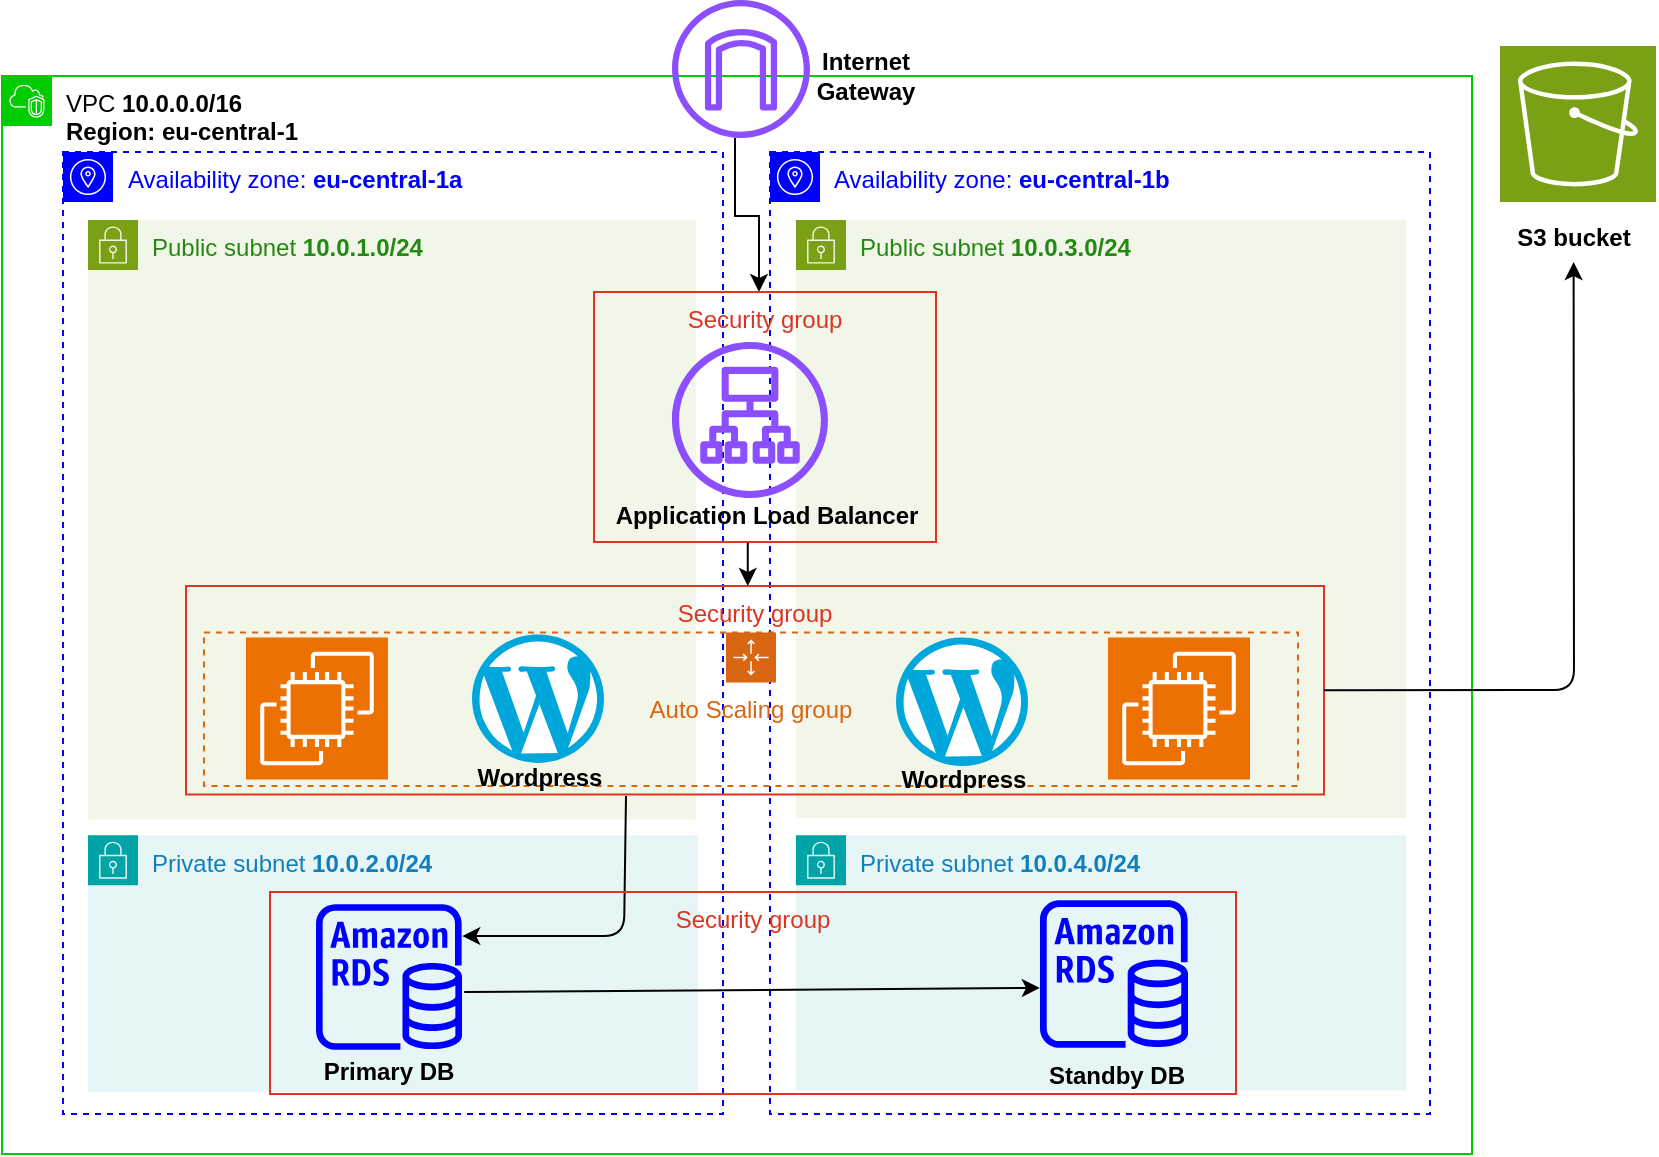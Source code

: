 <mxfile>
    <diagram name="Page-1" id="WX2ifq32txS8vgHLdGjQ">
        <mxGraphModel dx="995" dy="468" grid="0" gridSize="10" guides="1" tooltips="1" connect="1" arrows="1" fold="1" page="1" pageScale="1" pageWidth="827" pageHeight="1169" background="#FFFFFF" math="0" shadow="0">
            <root>
                <mxCell id="0"/>
                <mxCell id="1" parent="0"/>
                <mxCell id="kL6yeboQV0wcXaP94D23-19" value="Private subnet &lt;b&gt;10.0.2.0/24&lt;/b&gt;" style="points=[[0,0],[0.25,0],[0.5,0],[0.75,0],[1,0],[1,0.25],[1,0.5],[1,0.75],[1,1],[0.75,1],[0.5,1],[0.25,1],[0,1],[0,0.75],[0,0.5],[0,0.25]];outlineConnect=0;gradientColor=none;html=1;whiteSpace=wrap;fontSize=12;fontStyle=0;container=0;pointerEvents=0;collapsible=0;recursiveResize=0;shape=mxgraph.aws4.group;grIcon=mxgraph.aws4.group_security_group;grStroke=0;strokeColor=#00A4A6;fillColor=#E6F6F7;verticalAlign=top;align=left;spacingLeft=30;fontColor=#147EBA;dashed=0;movable=0;resizable=0;rotatable=0;deletable=0;editable=0;locked=1;connectable=0;" parent="1" vertex="1">
                    <mxGeometry x="83" y="420.61" width="305" height="128.39" as="geometry"/>
                </mxCell>
                <mxCell id="kL6yeboQV0wcXaP94D23-62" value="" style="edgeStyle=orthogonalEdgeStyle;rounded=0;orthogonalLoop=1;jettySize=auto;html=1;strokeColor=#000000;entryX=0.5;entryY=0;entryDx=0;entryDy=0;" parent="1" edge="1">
                    <mxGeometry relative="1" as="geometry">
                        <mxPoint x="406.5" y="71.999" as="sourcePoint"/>
                        <mxPoint x="418.5" y="149" as="targetPoint"/>
                        <Array as="points">
                            <mxPoint x="406" y="111"/>
                            <mxPoint x="418" y="111"/>
                        </Array>
                    </mxGeometry>
                </mxCell>
                <mxCell id="kL6yeboQV0wcXaP94D23-8" value="Public subnet &lt;b&gt;10.0.1.0/24&lt;/b&gt;" style="points=[[0,0],[0.25,0],[0.5,0],[0.75,0],[1,0],[1,0.25],[1,0.5],[1,0.75],[1,1],[0.75,1],[0.5,1],[0.25,1],[0,1],[0,0.75],[0,0.5],[0,0.25]];outlineConnect=0;gradientColor=none;html=1;whiteSpace=wrap;fontSize=12;fontStyle=0;container=1;pointerEvents=0;collapsible=0;recursiveResize=0;shape=mxgraph.aws4.group;grIcon=mxgraph.aws4.group_security_group;grStroke=0;strokeColor=#7AA116;fillColor=#F2F6E8;verticalAlign=top;align=left;spacingLeft=30;fontColor=#248814;dashed=0;movable=1;resizable=1;rotatable=1;deletable=1;editable=1;locked=0;connectable=1;" parent="1" vertex="1">
                    <mxGeometry x="83" y="113" width="304" height="299.76" as="geometry"/>
                </mxCell>
                <mxCell id="kL6yeboQV0wcXaP94D23-45" value="" style="group" parent="1" vertex="1" connectable="0">
                    <mxGeometry x="197" y="455" width="73" height="94" as="geometry"/>
                </mxCell>
                <mxCell id="kL6yeboQV0wcXaP94D23-40" value="" style="sketch=0;outlineConnect=0;fontColor=#232F3E;gradientColor=none;fillColor=#0000FF;strokeColor=none;dashed=0;verticalLabelPosition=bottom;verticalAlign=top;align=center;html=1;fontSize=12;fontStyle=0;aspect=fixed;pointerEvents=1;shape=mxgraph.aws4.rds_instance;" parent="kL6yeboQV0wcXaP94D23-45" vertex="1">
                    <mxGeometry width="73" height="73" as="geometry"/>
                </mxCell>
                <mxCell id="kL6yeboQV0wcXaP94D23-43" value="&lt;font color=&quot;#000000&quot;&gt;&lt;b&gt;Primary DB&lt;/b&gt;&lt;/font&gt;" style="text;html=1;align=center;verticalAlign=middle;whiteSpace=wrap;rounded=0;" parent="kL6yeboQV0wcXaP94D23-45" vertex="1">
                    <mxGeometry x="1" y="74" width="71" height="20" as="geometry"/>
                </mxCell>
                <mxCell id="kL6yeboQV0wcXaP94D23-24" value="Public subnet &lt;b&gt;10.0.3.0/24&lt;/b&gt;" style="points=[[0,0],[0.25,0],[0.5,0],[0.75,0],[1,0],[1,0.25],[1,0.5],[1,0.75],[1,1],[0.75,1],[0.5,1],[0.25,1],[0,1],[0,0.75],[0,0.5],[0,0.25]];outlineConnect=0;gradientColor=none;html=1;whiteSpace=wrap;fontSize=12;fontStyle=0;container=1;pointerEvents=0;collapsible=0;recursiveResize=0;shape=mxgraph.aws4.group;grIcon=mxgraph.aws4.group_security_group;grStroke=0;strokeColor=#7AA116;fillColor=#F2F6E8;verticalAlign=top;align=left;spacingLeft=30;fontColor=#248814;dashed=0;" parent="1" vertex="1">
                    <mxGeometry x="437" y="113" width="305" height="299" as="geometry"/>
                </mxCell>
                <mxCell id="kL6yeboQV0wcXaP94D23-25" value="Private subnet &lt;b&gt;10.0.4.0/24&lt;/b&gt;" style="points=[[0,0],[0.25,0],[0.5,0],[0.75,0],[1,0],[1,0.25],[1,0.5],[1,0.75],[1,1],[0.75,1],[0.5,1],[0.25,1],[0,1],[0,0.75],[0,0.5],[0,0.25]];outlineConnect=0;gradientColor=none;html=1;whiteSpace=wrap;fontSize=12;fontStyle=0;container=1;pointerEvents=0;collapsible=0;recursiveResize=0;shape=mxgraph.aws4.group;grIcon=mxgraph.aws4.group_security_group;grStroke=0;strokeColor=#00A4A6;fillColor=#E6F6F7;verticalAlign=top;align=left;spacingLeft=30;fontColor=#147EBA;dashed=0;movable=0;resizable=0;rotatable=0;deletable=0;editable=0;locked=1;connectable=0;" parent="1" vertex="1">
                    <mxGeometry x="437" y="420.608" width="305" height="127.612" as="geometry"/>
                </mxCell>
                <mxCell id="kL6yeboQV0wcXaP94D23-52" value="" style="group;movable=1;resizable=1;rotatable=1;deletable=1;editable=1;locked=0;connectable=1;" parent="1" vertex="1" connectable="0">
                    <mxGeometry x="40" y="41" width="735" height="539" as="geometry"/>
                </mxCell>
                <mxCell id="kL6yeboQV0wcXaP94D23-4" value="Availability zone: &lt;b&gt;eu-central-1a&lt;/b&gt;" style="sketch=0;outlineConnect=0;gradientColor=none;html=1;whiteSpace=wrap;fontSize=12;fontStyle=0;shape=mxgraph.aws4.group;grIcon=mxgraph.aws4.group_availability_zone;strokeColor=#0000FF;fillColor=none;verticalAlign=top;align=left;spacingLeft=30;fontColor=#0000FF;dashed=1;movable=1;resizable=1;rotatable=1;deletable=1;editable=1;locked=0;connectable=1;" parent="kL6yeboQV0wcXaP94D23-52" vertex="1">
                    <mxGeometry x="30.5" y="38" width="330" height="481" as="geometry"/>
                </mxCell>
                <mxCell id="kL6yeboQV0wcXaP94D23-1" value="VPC &lt;b&gt;10.0.0.0/16&lt;/b&gt;&lt;div&gt;&lt;b&gt;Region: eu-central-1&lt;/b&gt;&lt;/div&gt;" style="points=[[0,0],[0.25,0],[0.5,0],[0.75,0],[1,0],[1,0.25],[1,0.5],[1,0.75],[1,1],[0.75,1],[0.5,1],[0.25,1],[0,1],[0,0.75],[0,0.5],[0,0.25]];outlineConnect=0;gradientColor=none;html=1;whiteSpace=wrap;fontSize=12;fontStyle=0;container=0;pointerEvents=0;collapsible=0;recursiveResize=0;shape=mxgraph.aws4.group;grIcon=mxgraph.aws4.group_vpc2;strokeColor=#00CC00;fillColor=none;verticalAlign=top;align=left;spacingLeft=30;fontColor=#000000;dashed=0;movable=1;resizable=1;rotatable=1;deletable=1;editable=1;locked=0;connectable=1;" parent="kL6yeboQV0wcXaP94D23-52" vertex="1">
                    <mxGeometry width="735" height="539" as="geometry"/>
                </mxCell>
                <mxCell id="kL6yeboQV0wcXaP94D23-23" value="Availability zone:&amp;nbsp;&lt;b&gt;eu-central-1b&lt;/b&gt;" style="sketch=0;outlineConnect=0;gradientColor=none;html=1;whiteSpace=wrap;fontSize=12;fontStyle=0;shape=mxgraph.aws4.group;grIcon=mxgraph.aws4.group_availability_zone;strokeColor=#0000FF;fillColor=none;verticalAlign=top;align=left;spacingLeft=30;fontColor=#0000FF;dashed=1;movable=1;resizable=1;rotatable=1;deletable=1;editable=1;locked=0;connectable=1;" parent="kL6yeboQV0wcXaP94D23-52" vertex="1">
                    <mxGeometry x="384" y="38" width="330" height="481" as="geometry"/>
                </mxCell>
                <mxCell id="kL6yeboQV0wcXaP94D23-34" value="" style="group" parent="kL6yeboQV0wcXaP94D23-52" vertex="1" connectable="0">
                    <mxGeometry x="92" y="255" width="569" height="107.8" as="geometry"/>
                </mxCell>
                <mxCell id="kL6yeboQV0wcXaP94D23-32" value="Security group" style="fillColor=none;strokeColor=#DD3522;verticalAlign=top;fontStyle=0;fontColor=#DD3522;whiteSpace=wrap;html=1;" parent="kL6yeboQV0wcXaP94D23-34" vertex="1">
                    <mxGeometry width="569" height="104.24" as="geometry"/>
                </mxCell>
                <mxCell id="kL6yeboQV0wcXaP94D23-29" value="Auto Scaling group" style="points=[[0,0],[0.25,0],[0.5,0],[0.75,0],[1,0],[1,0.25],[1,0.5],[1,0.75],[1,1],[0.75,1],[0.5,1],[0.25,1],[0,1],[0,0.75],[0,0.5],[0,0.25]];outlineConnect=0;gradientColor=none;html=1;whiteSpace=wrap;fontSize=12;fontStyle=0;container=1;pointerEvents=0;collapsible=0;recursiveResize=0;shape=mxgraph.aws4.groupCenter;grIcon=mxgraph.aws4.group_auto_scaling_group;grStroke=1;strokeColor=#D86613;fillColor=none;verticalAlign=top;align=center;fontColor=#D86613;dashed=1;spacingTop=25;" parent="kL6yeboQV0wcXaP94D23-34" vertex="1">
                    <mxGeometry x="9" y="23.223" width="547" height="76.736" as="geometry"/>
                </mxCell>
                <mxCell id="kL6yeboQV0wcXaP94D23-35" value="" style="sketch=0;points=[[0,0,0],[0.25,0,0],[0.5,0,0],[0.75,0,0],[1,0,0],[0,1,0],[0.25,1,0],[0.5,1,0],[0.75,1,0],[1,1,0],[0,0.25,0],[0,0.5,0],[0,0.75,0],[1,0.25,0],[1,0.5,0],[1,0.75,0]];outlineConnect=0;fontColor=#232F3E;fillColor=#ED7100;strokeColor=#ffffff;dashed=0;verticalLabelPosition=bottom;verticalAlign=top;align=center;html=1;fontSize=12;fontStyle=0;aspect=fixed;shape=mxgraph.aws4.resourceIcon;resIcon=mxgraph.aws4.ec2;" parent="kL6yeboQV0wcXaP94D23-34" vertex="1">
                    <mxGeometry x="30" y="25.747" width="71" height="71" as="geometry"/>
                </mxCell>
                <mxCell id="kL6yeboQV0wcXaP94D23-38" value="" style="sketch=0;points=[[0,0,0],[0.25,0,0],[0.5,0,0],[0.75,0,0],[1,0,0],[0,1,0],[0.25,1,0],[0.5,1,0],[0.75,1,0],[1,1,0],[0,0.25,0],[0,0.5,0],[0,0.75,0],[1,0.25,0],[1,0.5,0],[1,0.75,0]];outlineConnect=0;fontColor=#232F3E;fillColor=#ED7100;strokeColor=#ffffff;dashed=0;verticalLabelPosition=bottom;verticalAlign=top;align=center;html=1;fontSize=12;fontStyle=0;aspect=fixed;shape=mxgraph.aws4.resourceIcon;resIcon=mxgraph.aws4.ec2;" parent="kL6yeboQV0wcXaP94D23-34" vertex="1">
                    <mxGeometry x="461" y="25.747" width="71" height="71" as="geometry"/>
                </mxCell>
                <mxCell id="kL6yeboQV0wcXaP94D23-73" value="" style="endArrow=classic;html=1;rounded=1;curved=0;strokeColor=#000000;entryX=0.199;entryY=0.218;entryDx=0;entryDy=0;entryPerimeter=0;" parent="kL6yeboQV0wcXaP94D23-34" target="kL6yeboQV0wcXaP94D23-42" edge="1">
                    <mxGeometry width="50" height="50" relative="1" as="geometry">
                        <mxPoint x="220" y="105.005" as="sourcePoint"/>
                        <mxPoint x="219" y="177" as="targetPoint"/>
                        <Array as="points">
                            <mxPoint x="219" y="175"/>
                        </Array>
                    </mxGeometry>
                </mxCell>
                <mxCell id="kL6yeboQV0wcXaP94D23-78" value="" style="group" parent="kL6yeboQV0wcXaP94D23-34" vertex="1" connectable="0">
                    <mxGeometry x="355" y="25.75" width="66" height="82.05" as="geometry"/>
                </mxCell>
                <mxCell id="kL6yeboQV0wcXaP94D23-76" value="" style="dashed=0;outlineConnect=0;html=1;align=center;labelPosition=center;verticalLabelPosition=bottom;verticalAlign=top;shape=mxgraph.weblogos.wordpress_2;fillColor=#00A7DA;strokeColor=none" parent="kL6yeboQV0wcXaP94D23-78" vertex="1">
                    <mxGeometry width="66" height="64.25" as="geometry"/>
                </mxCell>
                <mxCell id="kL6yeboQV0wcXaP94D23-59" value="&lt;b&gt;&lt;font color=&quot;#000000&quot;&gt;Wordpress&lt;/font&gt;&lt;/b&gt;" style="text;html=1;align=center;verticalAlign=middle;whiteSpace=wrap;rounded=0;" parent="kL6yeboQV0wcXaP94D23-78" vertex="1">
                    <mxGeometry x="15.0" y="61.402" width="38.372" height="20.648" as="geometry"/>
                </mxCell>
                <mxCell id="YeyoREKzSV4Q-ty3qiY--1" value="" style="group" parent="kL6yeboQV0wcXaP94D23-34" vertex="1" connectable="0">
                    <mxGeometry x="143" y="24.22" width="66" height="82.05" as="geometry"/>
                </mxCell>
                <mxCell id="YeyoREKzSV4Q-ty3qiY--2" value="" style="dashed=0;outlineConnect=0;html=1;align=center;labelPosition=center;verticalLabelPosition=bottom;verticalAlign=top;shape=mxgraph.weblogos.wordpress_2;fillColor=#00A7DA;strokeColor=none" parent="YeyoREKzSV4Q-ty3qiY--1" vertex="1">
                    <mxGeometry width="66" height="64.25" as="geometry"/>
                </mxCell>
                <mxCell id="YeyoREKzSV4Q-ty3qiY--3" value="&lt;b&gt;&lt;font color=&quot;#000000&quot;&gt;Wordpress&lt;/font&gt;&lt;/b&gt;" style="text;html=1;align=center;verticalAlign=middle;whiteSpace=wrap;rounded=0;" parent="YeyoREKzSV4Q-ty3qiY--1" vertex="1">
                    <mxGeometry x="15.0" y="61.402" width="38.372" height="20.648" as="geometry"/>
                </mxCell>
                <mxCell id="kL6yeboQV0wcXaP94D23-47" value="" style="group" parent="kL6yeboQV0wcXaP94D23-52" vertex="1" connectable="0">
                    <mxGeometry x="327" y="108" width="152" height="133" as="geometry"/>
                </mxCell>
                <mxCell id="kL6yeboQV0wcXaP94D23-28" value="Security group" style="fillColor=none;strokeColor=#DD3522;verticalAlign=top;fontStyle=0;fontColor=#DD3522;whiteSpace=wrap;html=1;" parent="kL6yeboQV0wcXaP94D23-47" vertex="1">
                    <mxGeometry x="-31" width="171" height="125" as="geometry"/>
                </mxCell>
                <mxCell id="kL6yeboQV0wcXaP94D23-27" value="" style="sketch=0;outlineConnect=0;fontColor=#232F3E;gradientColor=none;fillColor=#8C4FFF;strokeColor=none;dashed=0;verticalLabelPosition=bottom;verticalAlign=top;align=center;html=1;fontSize=12;fontStyle=0;aspect=fixed;pointerEvents=1;shape=mxgraph.aws4.application_load_balancer;" parent="kL6yeboQV0wcXaP94D23-47" vertex="1">
                    <mxGeometry x="8" y="25" width="78" height="78" as="geometry"/>
                </mxCell>
                <mxCell id="kL6yeboQV0wcXaP94D23-88" value="&lt;font color=&quot;#000000&quot;&gt;&lt;b&gt;Application Load Balancer&lt;/b&gt;&lt;/font&gt;" style="text;html=1;align=center;verticalAlign=middle;whiteSpace=wrap;rounded=0;" parent="kL6yeboQV0wcXaP94D23-47" vertex="1">
                    <mxGeometry x="-41" y="103" width="193" height="17" as="geometry"/>
                </mxCell>
                <mxCell id="kL6yeboQV0wcXaP94D23-41" value="" style="sketch=0;outlineConnect=0;fontColor=#232F3E;gradientColor=none;fillColor=#0000FF;strokeColor=none;dashed=0;verticalLabelPosition=bottom;verticalAlign=top;align=center;html=1;fontSize=12;fontStyle=0;aspect=fixed;pointerEvents=1;shape=mxgraph.aws4.rds_instance;" parent="kL6yeboQV0wcXaP94D23-52" vertex="1">
                    <mxGeometry x="519" y="412" width="74" height="74" as="geometry"/>
                </mxCell>
                <mxCell id="kL6yeboQV0wcXaP94D23-44" value="&lt;font color=&quot;#000000&quot;&gt;&lt;b&gt;Standby DB&lt;/b&gt;&lt;/font&gt;" style="text;html=1;align=center;verticalAlign=middle;whiteSpace=wrap;rounded=0;" parent="kL6yeboQV0wcXaP94D23-52" vertex="1">
                    <mxGeometry x="522" y="490" width="71" height="20" as="geometry"/>
                </mxCell>
                <mxCell id="kL6yeboQV0wcXaP94D23-42" value="Security group" style="fillColor=none;strokeColor=#DD3522;verticalAlign=top;fontStyle=0;fontColor=#DD3522;whiteSpace=wrap;html=1;movable=1;resizable=1;rotatable=1;deletable=1;editable=1;locked=0;connectable=1;" parent="kL6yeboQV0wcXaP94D23-52" vertex="1">
                    <mxGeometry x="134" y="408" width="483" height="101" as="geometry"/>
                </mxCell>
                <mxCell id="kL6yeboQV0wcXaP94D23-75" value="" style="endArrow=classic;html=1;rounded=0;strokeColor=#000000;exitX=0.201;exitY=0.495;exitDx=0;exitDy=0;exitPerimeter=0;entryX=0.797;entryY=0.475;entryDx=0;entryDy=0;entryPerimeter=0;" parent="kL6yeboQV0wcXaP94D23-52" source="kL6yeboQV0wcXaP94D23-42" target="kL6yeboQV0wcXaP94D23-42" edge="1">
                    <mxGeometry width="50" height="50" relative="1" as="geometry">
                        <mxPoint x="257.349" y="461" as="sourcePoint"/>
                        <mxPoint x="253" y="437" as="targetPoint"/>
                    </mxGeometry>
                </mxCell>
                <mxCell id="kL6yeboQV0wcXaP94D23-92" value="" style="edgeStyle=orthogonalEdgeStyle;rounded=0;orthogonalLoop=1;jettySize=auto;html=1;strokeColor=#000000;exitX=0.473;exitY=1.003;exitDx=0;exitDy=0;exitPerimeter=0;" parent="kL6yeboQV0wcXaP94D23-52" edge="1">
                    <mxGeometry relative="1" as="geometry">
                        <mxPoint x="372.883" y="233.375" as="sourcePoint"/>
                        <mxPoint x="372.883" y="255" as="targetPoint"/>
                        <Array as="points">
                            <mxPoint x="373" y="233"/>
                        </Array>
                    </mxGeometry>
                </mxCell>
                <mxCell id="kL6yeboQV0wcXaP94D23-58" value="" style="group" parent="1" vertex="1" connectable="0">
                    <mxGeometry x="789" y="26" width="78" height="108" as="geometry"/>
                </mxCell>
                <mxCell id="kL6yeboQV0wcXaP94D23-53" value="" style="sketch=0;points=[[0,0,0],[0.25,0,0],[0.5,0,0],[0.75,0,0],[1,0,0],[0,1,0],[0.25,1,0],[0.5,1,0],[0.75,1,0],[1,1,0],[0,0.25,0],[0,0.5,0],[0,0.75,0],[1,0.25,0],[1,0.5,0],[1,0.75,0]];outlineConnect=0;fontColor=#232F3E;fillColor=#7AA116;strokeColor=#ffffff;dashed=0;verticalLabelPosition=bottom;verticalAlign=top;align=center;html=1;fontSize=12;fontStyle=0;aspect=fixed;shape=mxgraph.aws4.resourceIcon;resIcon=mxgraph.aws4.s3;" parent="kL6yeboQV0wcXaP94D23-58" vertex="1">
                    <mxGeometry width="78" height="78" as="geometry"/>
                </mxCell>
                <mxCell id="kL6yeboQV0wcXaP94D23-55" value="&lt;b&gt;S3 bucket&lt;/b&gt;" style="text;html=1;align=center;verticalAlign=middle;whiteSpace=wrap;rounded=0;fontColor=#000000;" parent="kL6yeboQV0wcXaP94D23-58" vertex="1">
                    <mxGeometry x="6.8" y="83" width="60" height="25" as="geometry"/>
                </mxCell>
                <mxCell id="kL6yeboQV0wcXaP94D23-26" value="" style="sketch=0;outlineConnect=0;fontColor=#232F3E;gradientColor=none;fillColor=#8C4FFF;strokeColor=none;dashed=0;verticalLabelPosition=bottom;verticalAlign=top;align=center;html=1;fontSize=12;fontStyle=0;aspect=fixed;pointerEvents=1;shape=mxgraph.aws4.internet_gateway;" parent="1" vertex="1">
                    <mxGeometry x="375" y="3" width="69" height="69" as="geometry"/>
                </mxCell>
                <mxCell id="kL6yeboQV0wcXaP94D23-79" value="" style="endArrow=classic;html=1;rounded=1;strokeColor=#000000;exitX=1;exitY=0.5;exitDx=0;exitDy=0;curved=0;entryX=0.5;entryY=1;entryDx=0;entryDy=0;" parent="1" source="kL6yeboQV0wcXaP94D23-32" target="kL6yeboQV0wcXaP94D23-55" edge="1">
                    <mxGeometry width="50" height="50" relative="1" as="geometry">
                        <mxPoint x="324" y="289" as="sourcePoint"/>
                        <mxPoint x="848" y="348" as="targetPoint"/>
                        <Array as="points">
                            <mxPoint x="826" y="348"/>
                        </Array>
                    </mxGeometry>
                </mxCell>
                <mxCell id="YeyoREKzSV4Q-ty3qiY--4" value="&lt;font color=&quot;#000000&quot;&gt;&lt;b&gt;Internet Gateway&lt;/b&gt;&lt;/font&gt;" style="text;html=1;align=center;verticalAlign=middle;whiteSpace=wrap;rounded=0;" parent="1" vertex="1">
                    <mxGeometry x="442" y="26" width="60" height="30" as="geometry"/>
                </mxCell>
            </root>
        </mxGraphModel>
    </diagram>
</mxfile>